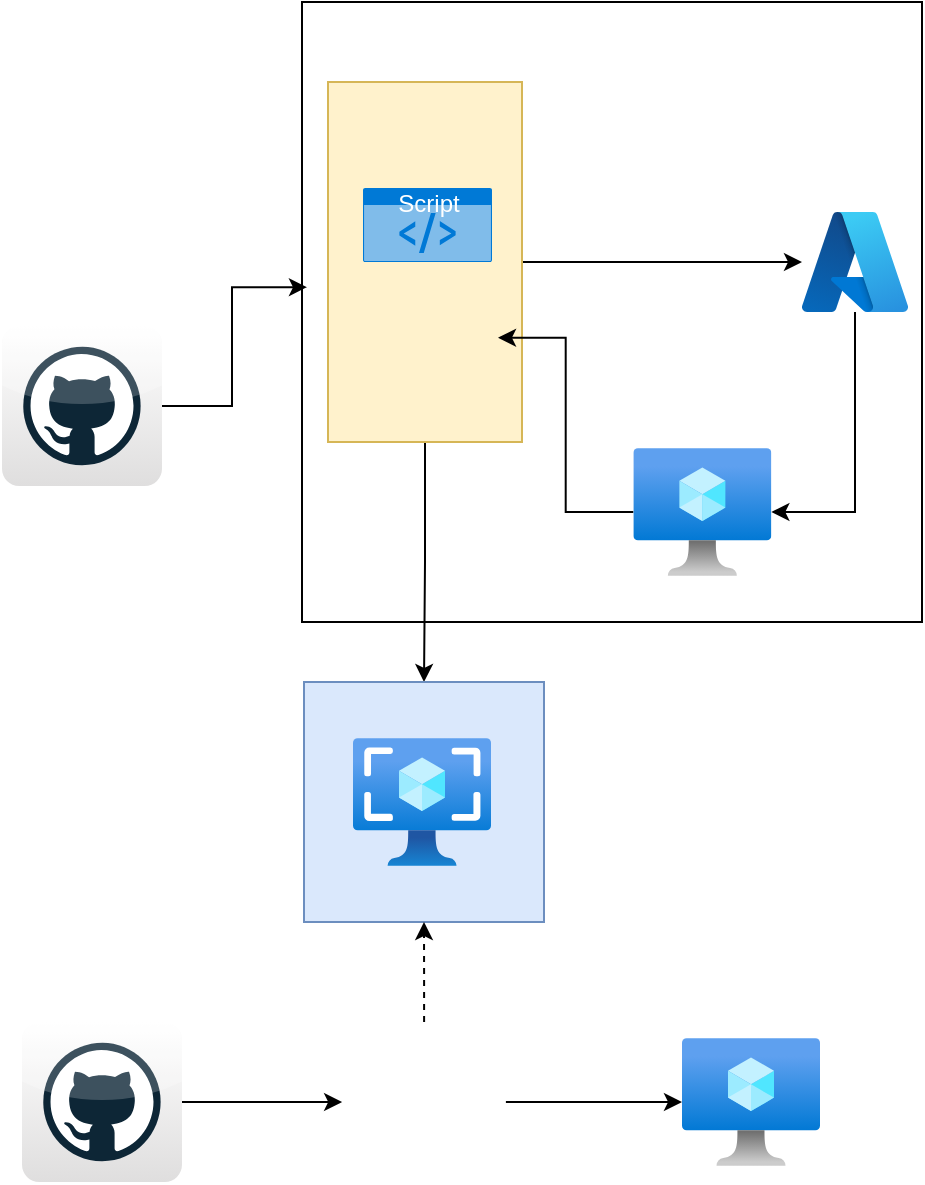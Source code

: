 <mxfile version="23.1.6" type="github">
  <diagram name="Page-1" id="OyZmIJ52pdk-Ufp1vOxf">
    <mxGraphModel dx="1386" dy="800" grid="1" gridSize="10" guides="1" tooltips="1" connect="1" arrows="1" fold="1" page="1" pageScale="1" pageWidth="850" pageHeight="1100" math="0" shadow="0">
      <root>
        <mxCell id="0" />
        <mxCell id="1" parent="0" />
        <mxCell id="5gNhcESFQQCYpFETzXQ8-6" value="" style="rounded=0;whiteSpace=wrap;html=1;" vertex="1" parent="1">
          <mxGeometry x="300" y="50" width="310" height="310" as="geometry" />
        </mxCell>
        <mxCell id="5gNhcESFQQCYpFETzXQ8-20" style="edgeStyle=orthogonalEdgeStyle;rounded=0;orthogonalLoop=1;jettySize=auto;html=1;" edge="1" parent="1" source="5gNhcESFQQCYpFETzXQ8-19" target="5gNhcESFQQCYpFETzXQ8-3">
          <mxGeometry relative="1" as="geometry" />
        </mxCell>
        <mxCell id="5gNhcESFQQCYpFETzXQ8-21" style="edgeStyle=orthogonalEdgeStyle;rounded=0;orthogonalLoop=1;jettySize=auto;html=1;entryX=0.5;entryY=0;entryDx=0;entryDy=0;" edge="1" parent="1" source="5gNhcESFQQCYpFETzXQ8-19" target="5gNhcESFQQCYpFETzXQ8-7">
          <mxGeometry relative="1" as="geometry" />
        </mxCell>
        <mxCell id="5gNhcESFQQCYpFETzXQ8-19" value="" style="rounded=0;whiteSpace=wrap;html=1;fillColor=#fff2cc;strokeColor=#d6b656;" vertex="1" parent="1">
          <mxGeometry x="313" y="90" width="97" height="180" as="geometry" />
        </mxCell>
        <mxCell id="5gNhcESFQQCYpFETzXQ8-1" value="" style="dashed=0;outlineConnect=0;html=1;align=center;labelPosition=center;verticalLabelPosition=bottom;verticalAlign=top;shape=mxgraph.webicons.github;gradientColor=#DFDEDE" vertex="1" parent="1">
          <mxGeometry x="150" y="212" width="80" height="80" as="geometry" />
        </mxCell>
        <mxCell id="5gNhcESFQQCYpFETzXQ8-7" value="" style="rounded=0;whiteSpace=wrap;html=1;fillColor=#dae8fc;strokeColor=#6c8ebf;" vertex="1" parent="1">
          <mxGeometry x="301" y="390" width="120" height="120" as="geometry" />
        </mxCell>
        <mxCell id="5gNhcESFQQCYpFETzXQ8-5" value="" style="image;aspect=fixed;html=1;points=[];align=center;fontSize=12;image=img/lib/azure2/compute/Images.svg;" vertex="1" parent="1">
          <mxGeometry x="325.5" y="418" width="69" height="64" as="geometry" />
        </mxCell>
        <mxCell id="5gNhcESFQQCYpFETzXQ8-26" style="edgeStyle=orthogonalEdgeStyle;rounded=0;orthogonalLoop=1;jettySize=auto;html=1;entryX=0;entryY=0.5;entryDx=0;entryDy=0;" edge="1" parent="1" source="5gNhcESFQQCYpFETzXQ8-14" target="5gNhcESFQQCYpFETzXQ8-22">
          <mxGeometry relative="1" as="geometry" />
        </mxCell>
        <mxCell id="5gNhcESFQQCYpFETzXQ8-14" value="" style="dashed=0;outlineConnect=0;html=1;align=center;labelPosition=center;verticalLabelPosition=bottom;verticalAlign=top;shape=mxgraph.webicons.github;gradientColor=#DFDEDE" vertex="1" parent="1">
          <mxGeometry x="160" y="560" width="80" height="80" as="geometry" />
        </mxCell>
        <mxCell id="5gNhcESFQQCYpFETzXQ8-15" style="edgeStyle=orthogonalEdgeStyle;rounded=0;orthogonalLoop=1;jettySize=auto;html=1;entryX=0.008;entryY=0.46;entryDx=0;entryDy=0;entryPerimeter=0;" edge="1" parent="1" source="5gNhcESFQQCYpFETzXQ8-1" target="5gNhcESFQQCYpFETzXQ8-6">
          <mxGeometry relative="1" as="geometry" />
        </mxCell>
        <mxCell id="5gNhcESFQQCYpFETzXQ8-2" value="" style="shape=image;imageAspect=0;aspect=fixed;verticalLabelPosition=bottom;verticalAlign=top;image=https://miro.medium.com/v2/resize:fit:678/1*HF8zcJ-ynq5ldGlIFU4taw.png;" vertex="1" parent="1">
          <mxGeometry x="328" y="183" width="70" height="69.73" as="geometry" />
        </mxCell>
        <mxCell id="5gNhcESFQQCYpFETzXQ8-3" value="" style="image;aspect=fixed;html=1;points=[];align=center;fontSize=12;image=img/lib/azure2/other/Azure_A.svg;" vertex="1" parent="1">
          <mxGeometry x="550" y="155" width="53.03" height="50" as="geometry" />
        </mxCell>
        <mxCell id="5gNhcESFQQCYpFETzXQ8-10" style="edgeStyle=orthogonalEdgeStyle;rounded=0;orthogonalLoop=1;jettySize=auto;html=1;entryX=1;entryY=0.5;entryDx=0;entryDy=0;" edge="1" parent="1" source="5gNhcESFQQCYpFETzXQ8-4" target="5gNhcESFQQCYpFETzXQ8-2">
          <mxGeometry relative="1" as="geometry" />
        </mxCell>
        <mxCell id="5gNhcESFQQCYpFETzXQ8-4" value="" style="image;aspect=fixed;html=1;points=[];align=center;fontSize=12;image=img/lib/azure2/compute/Virtual_Machine.svg;" vertex="1" parent="1">
          <mxGeometry x="465.68" y="273" width="69" height="64" as="geometry" />
        </mxCell>
        <mxCell id="5gNhcESFQQCYpFETzXQ8-9" style="edgeStyle=orthogonalEdgeStyle;rounded=0;orthogonalLoop=1;jettySize=auto;html=1;" edge="1" parent="1" source="5gNhcESFQQCYpFETzXQ8-3" target="5gNhcESFQQCYpFETzXQ8-4">
          <mxGeometry relative="1" as="geometry">
            <Array as="points">
              <mxPoint x="510" y="305" />
            </Array>
          </mxGeometry>
        </mxCell>
        <mxCell id="5gNhcESFQQCYpFETzXQ8-16" value="Script" style="html=1;whiteSpace=wrap;strokeColor=none;fillColor=#0079D6;labelPosition=center;verticalLabelPosition=middle;verticalAlign=top;align=center;fontSize=12;outlineConnect=0;spacingTop=-6;fontColor=#FFFFFF;sketch=0;shape=mxgraph.sitemap.script;" vertex="1" parent="1">
          <mxGeometry x="330.5" y="143" width="64.5" height="37" as="geometry" />
        </mxCell>
        <mxCell id="5gNhcESFQQCYpFETzXQ8-17" value="" style="shape=image;imageAspect=0;aspect=fixed;verticalLabelPosition=bottom;verticalAlign=top;image=https://i0.wp.com/blog.knoldus.com/wp-content/uploads/2017/10/ansible_logo.png?fit=1800%2C514&amp;ssl=1;" vertex="1" parent="1">
          <mxGeometry x="292.73" y="90" width="140.54" height="40" as="geometry" />
        </mxCell>
        <mxCell id="5gNhcESFQQCYpFETzXQ8-24" style="edgeStyle=orthogonalEdgeStyle;rounded=0;orthogonalLoop=1;jettySize=auto;html=1;entryX=0.5;entryY=1;entryDx=0;entryDy=0;dashed=1;" edge="1" parent="1" source="5gNhcESFQQCYpFETzXQ8-22" target="5gNhcESFQQCYpFETzXQ8-7">
          <mxGeometry relative="1" as="geometry" />
        </mxCell>
        <mxCell id="5gNhcESFQQCYpFETzXQ8-25" style="edgeStyle=orthogonalEdgeStyle;rounded=0;orthogonalLoop=1;jettySize=auto;html=1;" edge="1" parent="1" source="5gNhcESFQQCYpFETzXQ8-22" target="5gNhcESFQQCYpFETzXQ8-23">
          <mxGeometry relative="1" as="geometry" />
        </mxCell>
        <mxCell id="5gNhcESFQQCYpFETzXQ8-22" value="" style="shape=image;imageAspect=0;aspect=fixed;verticalLabelPosition=bottom;verticalAlign=top;image=https://th.bing.com/th/id/R.d600045689f6445e68928e225827dfb6?rik=SCjYGuWs6feChA&amp;pid=ImgRaw&amp;r=0;" vertex="1" parent="1">
          <mxGeometry x="320.06" y="560" width="81.89" height="80" as="geometry" />
        </mxCell>
        <mxCell id="5gNhcESFQQCYpFETzXQ8-23" value="" style="image;aspect=fixed;html=1;points=[];align=center;fontSize=12;image=img/lib/azure2/compute/Virtual_Machine.svg;" vertex="1" parent="1">
          <mxGeometry x="490" y="568" width="69" height="64" as="geometry" />
        </mxCell>
      </root>
    </mxGraphModel>
  </diagram>
</mxfile>
